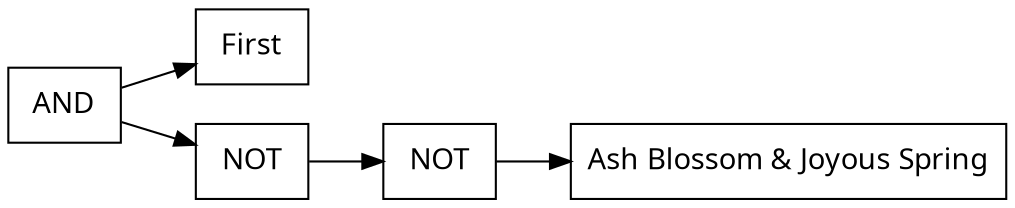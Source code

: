 digraph {
node [shape=record];
node [fontname=Sans];charset="UTF-8" splines=true splines=spline rankdir =LR
183[label="AND"];
183->162;
183->182;
162[label="First"];
182[label="NOT"];
182->181;
181[label="NOT"];
181->174;
174[label="Ash Blossom & Joyous Spring"];
}
